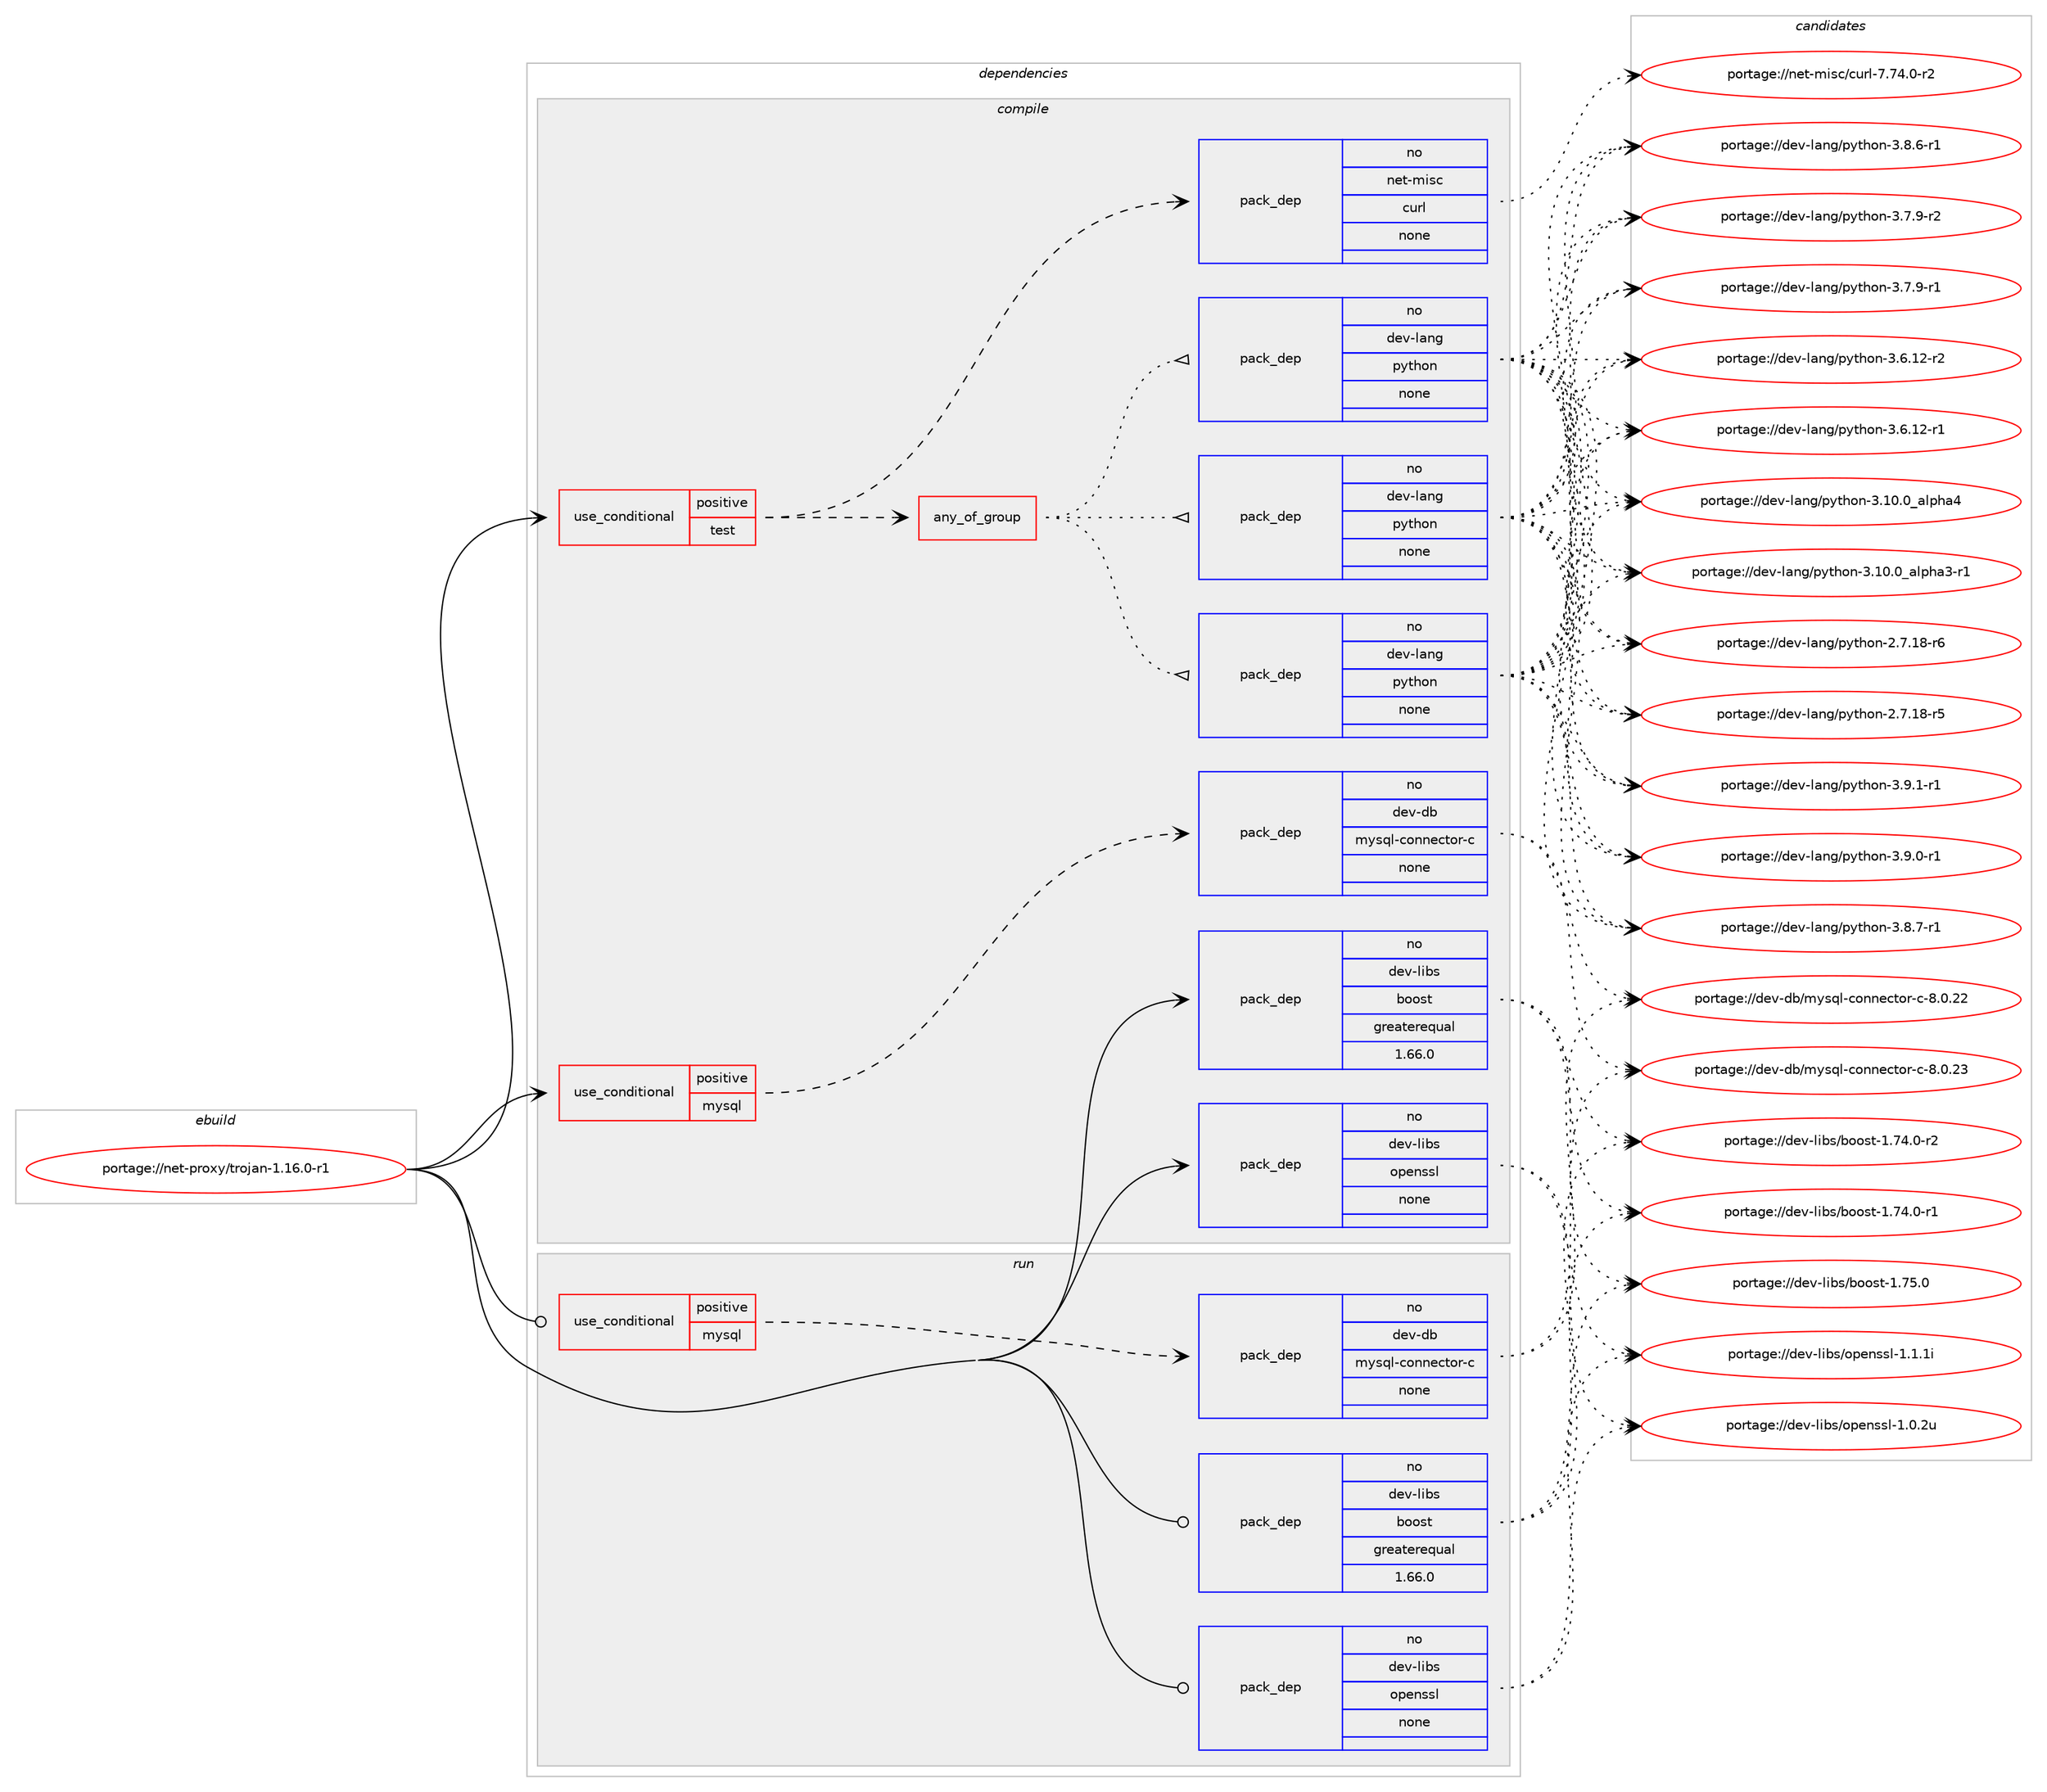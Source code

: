 digraph prolog {

# *************
# Graph options
# *************

newrank=true;
concentrate=true;
compound=true;
graph [rankdir=LR,fontname=Helvetica,fontsize=10,ranksep=1.5];#, ranksep=2.5, nodesep=0.2];
edge  [arrowhead=vee];
node  [fontname=Helvetica,fontsize=10];

# **********
# The ebuild
# **********

subgraph cluster_leftcol {
color=gray;
rank=same;
label=<<i>ebuild</i>>;
id [label="portage://net-proxy/trojan-1.16.0-r1", color=red, width=4, href="../net-proxy/trojan-1.16.0-r1.svg"];
}

# ****************
# The dependencies
# ****************

subgraph cluster_midcol {
color=gray;
label=<<i>dependencies</i>>;
subgraph cluster_compile {
fillcolor="#eeeeee";
style=filled;
label=<<i>compile</i>>;
subgraph cond6869 {
dependency22215 [label=<<TABLE BORDER="0" CELLBORDER="1" CELLSPACING="0" CELLPADDING="4"><TR><TD ROWSPAN="3" CELLPADDING="10">use_conditional</TD></TR><TR><TD>positive</TD></TR><TR><TD>mysql</TD></TR></TABLE>>, shape=none, color=red];
subgraph pack15171 {
dependency22216 [label=<<TABLE BORDER="0" CELLBORDER="1" CELLSPACING="0" CELLPADDING="4" WIDTH="220"><TR><TD ROWSPAN="6" CELLPADDING="30">pack_dep</TD></TR><TR><TD WIDTH="110">no</TD></TR><TR><TD>dev-db</TD></TR><TR><TD>mysql-connector-c</TD></TR><TR><TD>none</TD></TR><TR><TD></TD></TR></TABLE>>, shape=none, color=blue];
}
dependency22215:e -> dependency22216:w [weight=20,style="dashed",arrowhead="vee"];
}
id:e -> dependency22215:w [weight=20,style="solid",arrowhead="vee"];
subgraph cond6870 {
dependency22217 [label=<<TABLE BORDER="0" CELLBORDER="1" CELLSPACING="0" CELLPADDING="4"><TR><TD ROWSPAN="3" CELLPADDING="10">use_conditional</TD></TR><TR><TD>positive</TD></TR><TR><TD>test</TD></TR></TABLE>>, shape=none, color=red];
subgraph pack15172 {
dependency22218 [label=<<TABLE BORDER="0" CELLBORDER="1" CELLSPACING="0" CELLPADDING="4" WIDTH="220"><TR><TD ROWSPAN="6" CELLPADDING="30">pack_dep</TD></TR><TR><TD WIDTH="110">no</TD></TR><TR><TD>net-misc</TD></TR><TR><TD>curl</TD></TR><TR><TD>none</TD></TR><TR><TD></TD></TR></TABLE>>, shape=none, color=blue];
}
dependency22217:e -> dependency22218:w [weight=20,style="dashed",arrowhead="vee"];
subgraph any154 {
dependency22219 [label=<<TABLE BORDER="0" CELLBORDER="1" CELLSPACING="0" CELLPADDING="4"><TR><TD CELLPADDING="10">any_of_group</TD></TR></TABLE>>, shape=none, color=red];subgraph pack15173 {
dependency22220 [label=<<TABLE BORDER="0" CELLBORDER="1" CELLSPACING="0" CELLPADDING="4" WIDTH="220"><TR><TD ROWSPAN="6" CELLPADDING="30">pack_dep</TD></TR><TR><TD WIDTH="110">no</TD></TR><TR><TD>dev-lang</TD></TR><TR><TD>python</TD></TR><TR><TD>none</TD></TR><TR><TD></TD></TR></TABLE>>, shape=none, color=blue];
}
dependency22219:e -> dependency22220:w [weight=20,style="dotted",arrowhead="oinv"];
subgraph pack15174 {
dependency22221 [label=<<TABLE BORDER="0" CELLBORDER="1" CELLSPACING="0" CELLPADDING="4" WIDTH="220"><TR><TD ROWSPAN="6" CELLPADDING="30">pack_dep</TD></TR><TR><TD WIDTH="110">no</TD></TR><TR><TD>dev-lang</TD></TR><TR><TD>python</TD></TR><TR><TD>none</TD></TR><TR><TD></TD></TR></TABLE>>, shape=none, color=blue];
}
dependency22219:e -> dependency22221:w [weight=20,style="dotted",arrowhead="oinv"];
subgraph pack15175 {
dependency22222 [label=<<TABLE BORDER="0" CELLBORDER="1" CELLSPACING="0" CELLPADDING="4" WIDTH="220"><TR><TD ROWSPAN="6" CELLPADDING="30">pack_dep</TD></TR><TR><TD WIDTH="110">no</TD></TR><TR><TD>dev-lang</TD></TR><TR><TD>python</TD></TR><TR><TD>none</TD></TR><TR><TD></TD></TR></TABLE>>, shape=none, color=blue];
}
dependency22219:e -> dependency22222:w [weight=20,style="dotted",arrowhead="oinv"];
}
dependency22217:e -> dependency22219:w [weight=20,style="dashed",arrowhead="vee"];
}
id:e -> dependency22217:w [weight=20,style="solid",arrowhead="vee"];
subgraph pack15176 {
dependency22223 [label=<<TABLE BORDER="0" CELLBORDER="1" CELLSPACING="0" CELLPADDING="4" WIDTH="220"><TR><TD ROWSPAN="6" CELLPADDING="30">pack_dep</TD></TR><TR><TD WIDTH="110">no</TD></TR><TR><TD>dev-libs</TD></TR><TR><TD>boost</TD></TR><TR><TD>greaterequal</TD></TR><TR><TD>1.66.0</TD></TR></TABLE>>, shape=none, color=blue];
}
id:e -> dependency22223:w [weight=20,style="solid",arrowhead="vee"];
subgraph pack15177 {
dependency22224 [label=<<TABLE BORDER="0" CELLBORDER="1" CELLSPACING="0" CELLPADDING="4" WIDTH="220"><TR><TD ROWSPAN="6" CELLPADDING="30">pack_dep</TD></TR><TR><TD WIDTH="110">no</TD></TR><TR><TD>dev-libs</TD></TR><TR><TD>openssl</TD></TR><TR><TD>none</TD></TR><TR><TD></TD></TR></TABLE>>, shape=none, color=blue];
}
id:e -> dependency22224:w [weight=20,style="solid",arrowhead="vee"];
}
subgraph cluster_compileandrun {
fillcolor="#eeeeee";
style=filled;
label=<<i>compile and run</i>>;
}
subgraph cluster_run {
fillcolor="#eeeeee";
style=filled;
label=<<i>run</i>>;
subgraph cond6871 {
dependency22225 [label=<<TABLE BORDER="0" CELLBORDER="1" CELLSPACING="0" CELLPADDING="4"><TR><TD ROWSPAN="3" CELLPADDING="10">use_conditional</TD></TR><TR><TD>positive</TD></TR><TR><TD>mysql</TD></TR></TABLE>>, shape=none, color=red];
subgraph pack15178 {
dependency22226 [label=<<TABLE BORDER="0" CELLBORDER="1" CELLSPACING="0" CELLPADDING="4" WIDTH="220"><TR><TD ROWSPAN="6" CELLPADDING="30">pack_dep</TD></TR><TR><TD WIDTH="110">no</TD></TR><TR><TD>dev-db</TD></TR><TR><TD>mysql-connector-c</TD></TR><TR><TD>none</TD></TR><TR><TD></TD></TR></TABLE>>, shape=none, color=blue];
}
dependency22225:e -> dependency22226:w [weight=20,style="dashed",arrowhead="vee"];
}
id:e -> dependency22225:w [weight=20,style="solid",arrowhead="odot"];
subgraph pack15179 {
dependency22227 [label=<<TABLE BORDER="0" CELLBORDER="1" CELLSPACING="0" CELLPADDING="4" WIDTH="220"><TR><TD ROWSPAN="6" CELLPADDING="30">pack_dep</TD></TR><TR><TD WIDTH="110">no</TD></TR><TR><TD>dev-libs</TD></TR><TR><TD>boost</TD></TR><TR><TD>greaterequal</TD></TR><TR><TD>1.66.0</TD></TR></TABLE>>, shape=none, color=blue];
}
id:e -> dependency22227:w [weight=20,style="solid",arrowhead="odot"];
subgraph pack15180 {
dependency22228 [label=<<TABLE BORDER="0" CELLBORDER="1" CELLSPACING="0" CELLPADDING="4" WIDTH="220"><TR><TD ROWSPAN="6" CELLPADDING="30">pack_dep</TD></TR><TR><TD WIDTH="110">no</TD></TR><TR><TD>dev-libs</TD></TR><TR><TD>openssl</TD></TR><TR><TD>none</TD></TR><TR><TD></TD></TR></TABLE>>, shape=none, color=blue];
}
id:e -> dependency22228:w [weight=20,style="solid",arrowhead="odot"];
}
}

# **************
# The candidates
# **************

subgraph cluster_choices {
rank=same;
color=gray;
label=<<i>candidates</i>>;

subgraph choice15171 {
color=black;
nodesep=1;
choice100101118451009847109121115113108459911111011010199116111114459945564648465051 [label="portage://dev-db/mysql-connector-c-8.0.23", color=red, width=4,href="../dev-db/mysql-connector-c-8.0.23.svg"];
choice100101118451009847109121115113108459911111011010199116111114459945564648465050 [label="portage://dev-db/mysql-connector-c-8.0.22", color=red, width=4,href="../dev-db/mysql-connector-c-8.0.22.svg"];
dependency22216:e -> choice100101118451009847109121115113108459911111011010199116111114459945564648465051:w [style=dotted,weight="100"];
dependency22216:e -> choice100101118451009847109121115113108459911111011010199116111114459945564648465050:w [style=dotted,weight="100"];
}
subgraph choice15172 {
color=black;
nodesep=1;
choice11010111645109105115994799117114108455546555246484511450 [label="portage://net-misc/curl-7.74.0-r2", color=red, width=4,href="../net-misc/curl-7.74.0-r2.svg"];
dependency22218:e -> choice11010111645109105115994799117114108455546555246484511450:w [style=dotted,weight="100"];
}
subgraph choice15173 {
color=black;
nodesep=1;
choice1001011184510897110103471121211161041111104551465746494511449 [label="portage://dev-lang/python-3.9.1-r1", color=red, width=4,href="../dev-lang/python-3.9.1-r1.svg"];
choice1001011184510897110103471121211161041111104551465746484511449 [label="portage://dev-lang/python-3.9.0-r1", color=red, width=4,href="../dev-lang/python-3.9.0-r1.svg"];
choice1001011184510897110103471121211161041111104551465646554511449 [label="portage://dev-lang/python-3.8.7-r1", color=red, width=4,href="../dev-lang/python-3.8.7-r1.svg"];
choice1001011184510897110103471121211161041111104551465646544511449 [label="portage://dev-lang/python-3.8.6-r1", color=red, width=4,href="../dev-lang/python-3.8.6-r1.svg"];
choice1001011184510897110103471121211161041111104551465546574511450 [label="portage://dev-lang/python-3.7.9-r2", color=red, width=4,href="../dev-lang/python-3.7.9-r2.svg"];
choice1001011184510897110103471121211161041111104551465546574511449 [label="portage://dev-lang/python-3.7.9-r1", color=red, width=4,href="../dev-lang/python-3.7.9-r1.svg"];
choice100101118451089711010347112121116104111110455146544649504511450 [label="portage://dev-lang/python-3.6.12-r2", color=red, width=4,href="../dev-lang/python-3.6.12-r2.svg"];
choice100101118451089711010347112121116104111110455146544649504511449 [label="portage://dev-lang/python-3.6.12-r1", color=red, width=4,href="../dev-lang/python-3.6.12-r1.svg"];
choice1001011184510897110103471121211161041111104551464948464895971081121049752 [label="portage://dev-lang/python-3.10.0_alpha4", color=red, width=4,href="../dev-lang/python-3.10.0_alpha4.svg"];
choice10010111845108971101034711212111610411111045514649484648959710811210497514511449 [label="portage://dev-lang/python-3.10.0_alpha3-r1", color=red, width=4,href="../dev-lang/python-3.10.0_alpha3-r1.svg"];
choice100101118451089711010347112121116104111110455046554649564511454 [label="portage://dev-lang/python-2.7.18-r6", color=red, width=4,href="../dev-lang/python-2.7.18-r6.svg"];
choice100101118451089711010347112121116104111110455046554649564511453 [label="portage://dev-lang/python-2.7.18-r5", color=red, width=4,href="../dev-lang/python-2.7.18-r5.svg"];
dependency22220:e -> choice1001011184510897110103471121211161041111104551465746494511449:w [style=dotted,weight="100"];
dependency22220:e -> choice1001011184510897110103471121211161041111104551465746484511449:w [style=dotted,weight="100"];
dependency22220:e -> choice1001011184510897110103471121211161041111104551465646554511449:w [style=dotted,weight="100"];
dependency22220:e -> choice1001011184510897110103471121211161041111104551465646544511449:w [style=dotted,weight="100"];
dependency22220:e -> choice1001011184510897110103471121211161041111104551465546574511450:w [style=dotted,weight="100"];
dependency22220:e -> choice1001011184510897110103471121211161041111104551465546574511449:w [style=dotted,weight="100"];
dependency22220:e -> choice100101118451089711010347112121116104111110455146544649504511450:w [style=dotted,weight="100"];
dependency22220:e -> choice100101118451089711010347112121116104111110455146544649504511449:w [style=dotted,weight="100"];
dependency22220:e -> choice1001011184510897110103471121211161041111104551464948464895971081121049752:w [style=dotted,weight="100"];
dependency22220:e -> choice10010111845108971101034711212111610411111045514649484648959710811210497514511449:w [style=dotted,weight="100"];
dependency22220:e -> choice100101118451089711010347112121116104111110455046554649564511454:w [style=dotted,weight="100"];
dependency22220:e -> choice100101118451089711010347112121116104111110455046554649564511453:w [style=dotted,weight="100"];
}
subgraph choice15174 {
color=black;
nodesep=1;
choice1001011184510897110103471121211161041111104551465746494511449 [label="portage://dev-lang/python-3.9.1-r1", color=red, width=4,href="../dev-lang/python-3.9.1-r1.svg"];
choice1001011184510897110103471121211161041111104551465746484511449 [label="portage://dev-lang/python-3.9.0-r1", color=red, width=4,href="../dev-lang/python-3.9.0-r1.svg"];
choice1001011184510897110103471121211161041111104551465646554511449 [label="portage://dev-lang/python-3.8.7-r1", color=red, width=4,href="../dev-lang/python-3.8.7-r1.svg"];
choice1001011184510897110103471121211161041111104551465646544511449 [label="portage://dev-lang/python-3.8.6-r1", color=red, width=4,href="../dev-lang/python-3.8.6-r1.svg"];
choice1001011184510897110103471121211161041111104551465546574511450 [label="portage://dev-lang/python-3.7.9-r2", color=red, width=4,href="../dev-lang/python-3.7.9-r2.svg"];
choice1001011184510897110103471121211161041111104551465546574511449 [label="portage://dev-lang/python-3.7.9-r1", color=red, width=4,href="../dev-lang/python-3.7.9-r1.svg"];
choice100101118451089711010347112121116104111110455146544649504511450 [label="portage://dev-lang/python-3.6.12-r2", color=red, width=4,href="../dev-lang/python-3.6.12-r2.svg"];
choice100101118451089711010347112121116104111110455146544649504511449 [label="portage://dev-lang/python-3.6.12-r1", color=red, width=4,href="../dev-lang/python-3.6.12-r1.svg"];
choice1001011184510897110103471121211161041111104551464948464895971081121049752 [label="portage://dev-lang/python-3.10.0_alpha4", color=red, width=4,href="../dev-lang/python-3.10.0_alpha4.svg"];
choice10010111845108971101034711212111610411111045514649484648959710811210497514511449 [label="portage://dev-lang/python-3.10.0_alpha3-r1", color=red, width=4,href="../dev-lang/python-3.10.0_alpha3-r1.svg"];
choice100101118451089711010347112121116104111110455046554649564511454 [label="portage://dev-lang/python-2.7.18-r6", color=red, width=4,href="../dev-lang/python-2.7.18-r6.svg"];
choice100101118451089711010347112121116104111110455046554649564511453 [label="portage://dev-lang/python-2.7.18-r5", color=red, width=4,href="../dev-lang/python-2.7.18-r5.svg"];
dependency22221:e -> choice1001011184510897110103471121211161041111104551465746494511449:w [style=dotted,weight="100"];
dependency22221:e -> choice1001011184510897110103471121211161041111104551465746484511449:w [style=dotted,weight="100"];
dependency22221:e -> choice1001011184510897110103471121211161041111104551465646554511449:w [style=dotted,weight="100"];
dependency22221:e -> choice1001011184510897110103471121211161041111104551465646544511449:w [style=dotted,weight="100"];
dependency22221:e -> choice1001011184510897110103471121211161041111104551465546574511450:w [style=dotted,weight="100"];
dependency22221:e -> choice1001011184510897110103471121211161041111104551465546574511449:w [style=dotted,weight="100"];
dependency22221:e -> choice100101118451089711010347112121116104111110455146544649504511450:w [style=dotted,weight="100"];
dependency22221:e -> choice100101118451089711010347112121116104111110455146544649504511449:w [style=dotted,weight="100"];
dependency22221:e -> choice1001011184510897110103471121211161041111104551464948464895971081121049752:w [style=dotted,weight="100"];
dependency22221:e -> choice10010111845108971101034711212111610411111045514649484648959710811210497514511449:w [style=dotted,weight="100"];
dependency22221:e -> choice100101118451089711010347112121116104111110455046554649564511454:w [style=dotted,weight="100"];
dependency22221:e -> choice100101118451089711010347112121116104111110455046554649564511453:w [style=dotted,weight="100"];
}
subgraph choice15175 {
color=black;
nodesep=1;
choice1001011184510897110103471121211161041111104551465746494511449 [label="portage://dev-lang/python-3.9.1-r1", color=red, width=4,href="../dev-lang/python-3.9.1-r1.svg"];
choice1001011184510897110103471121211161041111104551465746484511449 [label="portage://dev-lang/python-3.9.0-r1", color=red, width=4,href="../dev-lang/python-3.9.0-r1.svg"];
choice1001011184510897110103471121211161041111104551465646554511449 [label="portage://dev-lang/python-3.8.7-r1", color=red, width=4,href="../dev-lang/python-3.8.7-r1.svg"];
choice1001011184510897110103471121211161041111104551465646544511449 [label="portage://dev-lang/python-3.8.6-r1", color=red, width=4,href="../dev-lang/python-3.8.6-r1.svg"];
choice1001011184510897110103471121211161041111104551465546574511450 [label="portage://dev-lang/python-3.7.9-r2", color=red, width=4,href="../dev-lang/python-3.7.9-r2.svg"];
choice1001011184510897110103471121211161041111104551465546574511449 [label="portage://dev-lang/python-3.7.9-r1", color=red, width=4,href="../dev-lang/python-3.7.9-r1.svg"];
choice100101118451089711010347112121116104111110455146544649504511450 [label="portage://dev-lang/python-3.6.12-r2", color=red, width=4,href="../dev-lang/python-3.6.12-r2.svg"];
choice100101118451089711010347112121116104111110455146544649504511449 [label="portage://dev-lang/python-3.6.12-r1", color=red, width=4,href="../dev-lang/python-3.6.12-r1.svg"];
choice1001011184510897110103471121211161041111104551464948464895971081121049752 [label="portage://dev-lang/python-3.10.0_alpha4", color=red, width=4,href="../dev-lang/python-3.10.0_alpha4.svg"];
choice10010111845108971101034711212111610411111045514649484648959710811210497514511449 [label="portage://dev-lang/python-3.10.0_alpha3-r1", color=red, width=4,href="../dev-lang/python-3.10.0_alpha3-r1.svg"];
choice100101118451089711010347112121116104111110455046554649564511454 [label="portage://dev-lang/python-2.7.18-r6", color=red, width=4,href="../dev-lang/python-2.7.18-r6.svg"];
choice100101118451089711010347112121116104111110455046554649564511453 [label="portage://dev-lang/python-2.7.18-r5", color=red, width=4,href="../dev-lang/python-2.7.18-r5.svg"];
dependency22222:e -> choice1001011184510897110103471121211161041111104551465746494511449:w [style=dotted,weight="100"];
dependency22222:e -> choice1001011184510897110103471121211161041111104551465746484511449:w [style=dotted,weight="100"];
dependency22222:e -> choice1001011184510897110103471121211161041111104551465646554511449:w [style=dotted,weight="100"];
dependency22222:e -> choice1001011184510897110103471121211161041111104551465646544511449:w [style=dotted,weight="100"];
dependency22222:e -> choice1001011184510897110103471121211161041111104551465546574511450:w [style=dotted,weight="100"];
dependency22222:e -> choice1001011184510897110103471121211161041111104551465546574511449:w [style=dotted,weight="100"];
dependency22222:e -> choice100101118451089711010347112121116104111110455146544649504511450:w [style=dotted,weight="100"];
dependency22222:e -> choice100101118451089711010347112121116104111110455146544649504511449:w [style=dotted,weight="100"];
dependency22222:e -> choice1001011184510897110103471121211161041111104551464948464895971081121049752:w [style=dotted,weight="100"];
dependency22222:e -> choice10010111845108971101034711212111610411111045514649484648959710811210497514511449:w [style=dotted,weight="100"];
dependency22222:e -> choice100101118451089711010347112121116104111110455046554649564511454:w [style=dotted,weight="100"];
dependency22222:e -> choice100101118451089711010347112121116104111110455046554649564511453:w [style=dotted,weight="100"];
}
subgraph choice15176 {
color=black;
nodesep=1;
choice1001011184510810598115479811111111511645494655534648 [label="portage://dev-libs/boost-1.75.0", color=red, width=4,href="../dev-libs/boost-1.75.0.svg"];
choice10010111845108105981154798111111115116454946555246484511450 [label="portage://dev-libs/boost-1.74.0-r2", color=red, width=4,href="../dev-libs/boost-1.74.0-r2.svg"];
choice10010111845108105981154798111111115116454946555246484511449 [label="portage://dev-libs/boost-1.74.0-r1", color=red, width=4,href="../dev-libs/boost-1.74.0-r1.svg"];
dependency22223:e -> choice1001011184510810598115479811111111511645494655534648:w [style=dotted,weight="100"];
dependency22223:e -> choice10010111845108105981154798111111115116454946555246484511450:w [style=dotted,weight="100"];
dependency22223:e -> choice10010111845108105981154798111111115116454946555246484511449:w [style=dotted,weight="100"];
}
subgraph choice15177 {
color=black;
nodesep=1;
choice100101118451081059811547111112101110115115108454946494649105 [label="portage://dev-libs/openssl-1.1.1i", color=red, width=4,href="../dev-libs/openssl-1.1.1i.svg"];
choice100101118451081059811547111112101110115115108454946484650117 [label="portage://dev-libs/openssl-1.0.2u", color=red, width=4,href="../dev-libs/openssl-1.0.2u.svg"];
dependency22224:e -> choice100101118451081059811547111112101110115115108454946494649105:w [style=dotted,weight="100"];
dependency22224:e -> choice100101118451081059811547111112101110115115108454946484650117:w [style=dotted,weight="100"];
}
subgraph choice15178 {
color=black;
nodesep=1;
choice100101118451009847109121115113108459911111011010199116111114459945564648465051 [label="portage://dev-db/mysql-connector-c-8.0.23", color=red, width=4,href="../dev-db/mysql-connector-c-8.0.23.svg"];
choice100101118451009847109121115113108459911111011010199116111114459945564648465050 [label="portage://dev-db/mysql-connector-c-8.0.22", color=red, width=4,href="../dev-db/mysql-connector-c-8.0.22.svg"];
dependency22226:e -> choice100101118451009847109121115113108459911111011010199116111114459945564648465051:w [style=dotted,weight="100"];
dependency22226:e -> choice100101118451009847109121115113108459911111011010199116111114459945564648465050:w [style=dotted,weight="100"];
}
subgraph choice15179 {
color=black;
nodesep=1;
choice1001011184510810598115479811111111511645494655534648 [label="portage://dev-libs/boost-1.75.0", color=red, width=4,href="../dev-libs/boost-1.75.0.svg"];
choice10010111845108105981154798111111115116454946555246484511450 [label="portage://dev-libs/boost-1.74.0-r2", color=red, width=4,href="../dev-libs/boost-1.74.0-r2.svg"];
choice10010111845108105981154798111111115116454946555246484511449 [label="portage://dev-libs/boost-1.74.0-r1", color=red, width=4,href="../dev-libs/boost-1.74.0-r1.svg"];
dependency22227:e -> choice1001011184510810598115479811111111511645494655534648:w [style=dotted,weight="100"];
dependency22227:e -> choice10010111845108105981154798111111115116454946555246484511450:w [style=dotted,weight="100"];
dependency22227:e -> choice10010111845108105981154798111111115116454946555246484511449:w [style=dotted,weight="100"];
}
subgraph choice15180 {
color=black;
nodesep=1;
choice100101118451081059811547111112101110115115108454946494649105 [label="portage://dev-libs/openssl-1.1.1i", color=red, width=4,href="../dev-libs/openssl-1.1.1i.svg"];
choice100101118451081059811547111112101110115115108454946484650117 [label="portage://dev-libs/openssl-1.0.2u", color=red, width=4,href="../dev-libs/openssl-1.0.2u.svg"];
dependency22228:e -> choice100101118451081059811547111112101110115115108454946494649105:w [style=dotted,weight="100"];
dependency22228:e -> choice100101118451081059811547111112101110115115108454946484650117:w [style=dotted,weight="100"];
}
}

}
